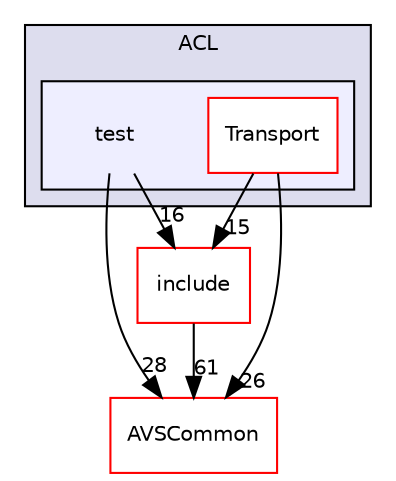 digraph "/home/ANT.AMAZON.COM/womw/workplace/1.19_release/doxy/avs-device-sdk/ACL/test" {
  compound=true
  node [ fontsize="10", fontname="Helvetica"];
  edge [ labelfontsize="10", labelfontname="Helvetica"];
  subgraph clusterdir_b1dfedc9efa610ba8c818c30206ff41f {
    graph [ bgcolor="#ddddee", pencolor="black", label="ACL" fontname="Helvetica", fontsize="10", URL="dir_b1dfedc9efa610ba8c818c30206ff41f.html"]
  subgraph clusterdir_2df864b0a635213c7e15391c7fd2f9dc {
    graph [ bgcolor="#eeeeff", pencolor="black", label="" URL="dir_2df864b0a635213c7e15391c7fd2f9dc.html"];
    dir_2df864b0a635213c7e15391c7fd2f9dc [shape=plaintext label="test"];
    dir_533d2869dc4e8069af67bd5b3d31045b [shape=box label="Transport" color="red" fillcolor="white" style="filled" URL="dir_533d2869dc4e8069af67bd5b3d31045b.html"];
  }
  }
  dir_13e65effb2bde530b17b3d5eefcd0266 [shape=box label="AVSCommon" fillcolor="white" style="filled" color="red" URL="dir_13e65effb2bde530b17b3d5eefcd0266.html"];
  dir_1088b026815130b3cc8e9ac3f4525272 [shape=box label="include" fillcolor="white" style="filled" color="red" URL="dir_1088b026815130b3cc8e9ac3f4525272.html"];
  dir_2df864b0a635213c7e15391c7fd2f9dc->dir_13e65effb2bde530b17b3d5eefcd0266 [headlabel="28", labeldistance=1.5 headhref="dir_000006_000017.html"];
  dir_2df864b0a635213c7e15391c7fd2f9dc->dir_1088b026815130b3cc8e9ac3f4525272 [headlabel="16", labeldistance=1.5 headhref="dir_000006_000001.html"];
  dir_533d2869dc4e8069af67bd5b3d31045b->dir_13e65effb2bde530b17b3d5eefcd0266 [headlabel="26", labeldistance=1.5 headhref="dir_000007_000017.html"];
  dir_533d2869dc4e8069af67bd5b3d31045b->dir_1088b026815130b3cc8e9ac3f4525272 [headlabel="15", labeldistance=1.5 headhref="dir_000007_000001.html"];
  dir_1088b026815130b3cc8e9ac3f4525272->dir_13e65effb2bde530b17b3d5eefcd0266 [headlabel="61", labeldistance=1.5 headhref="dir_000001_000017.html"];
}

